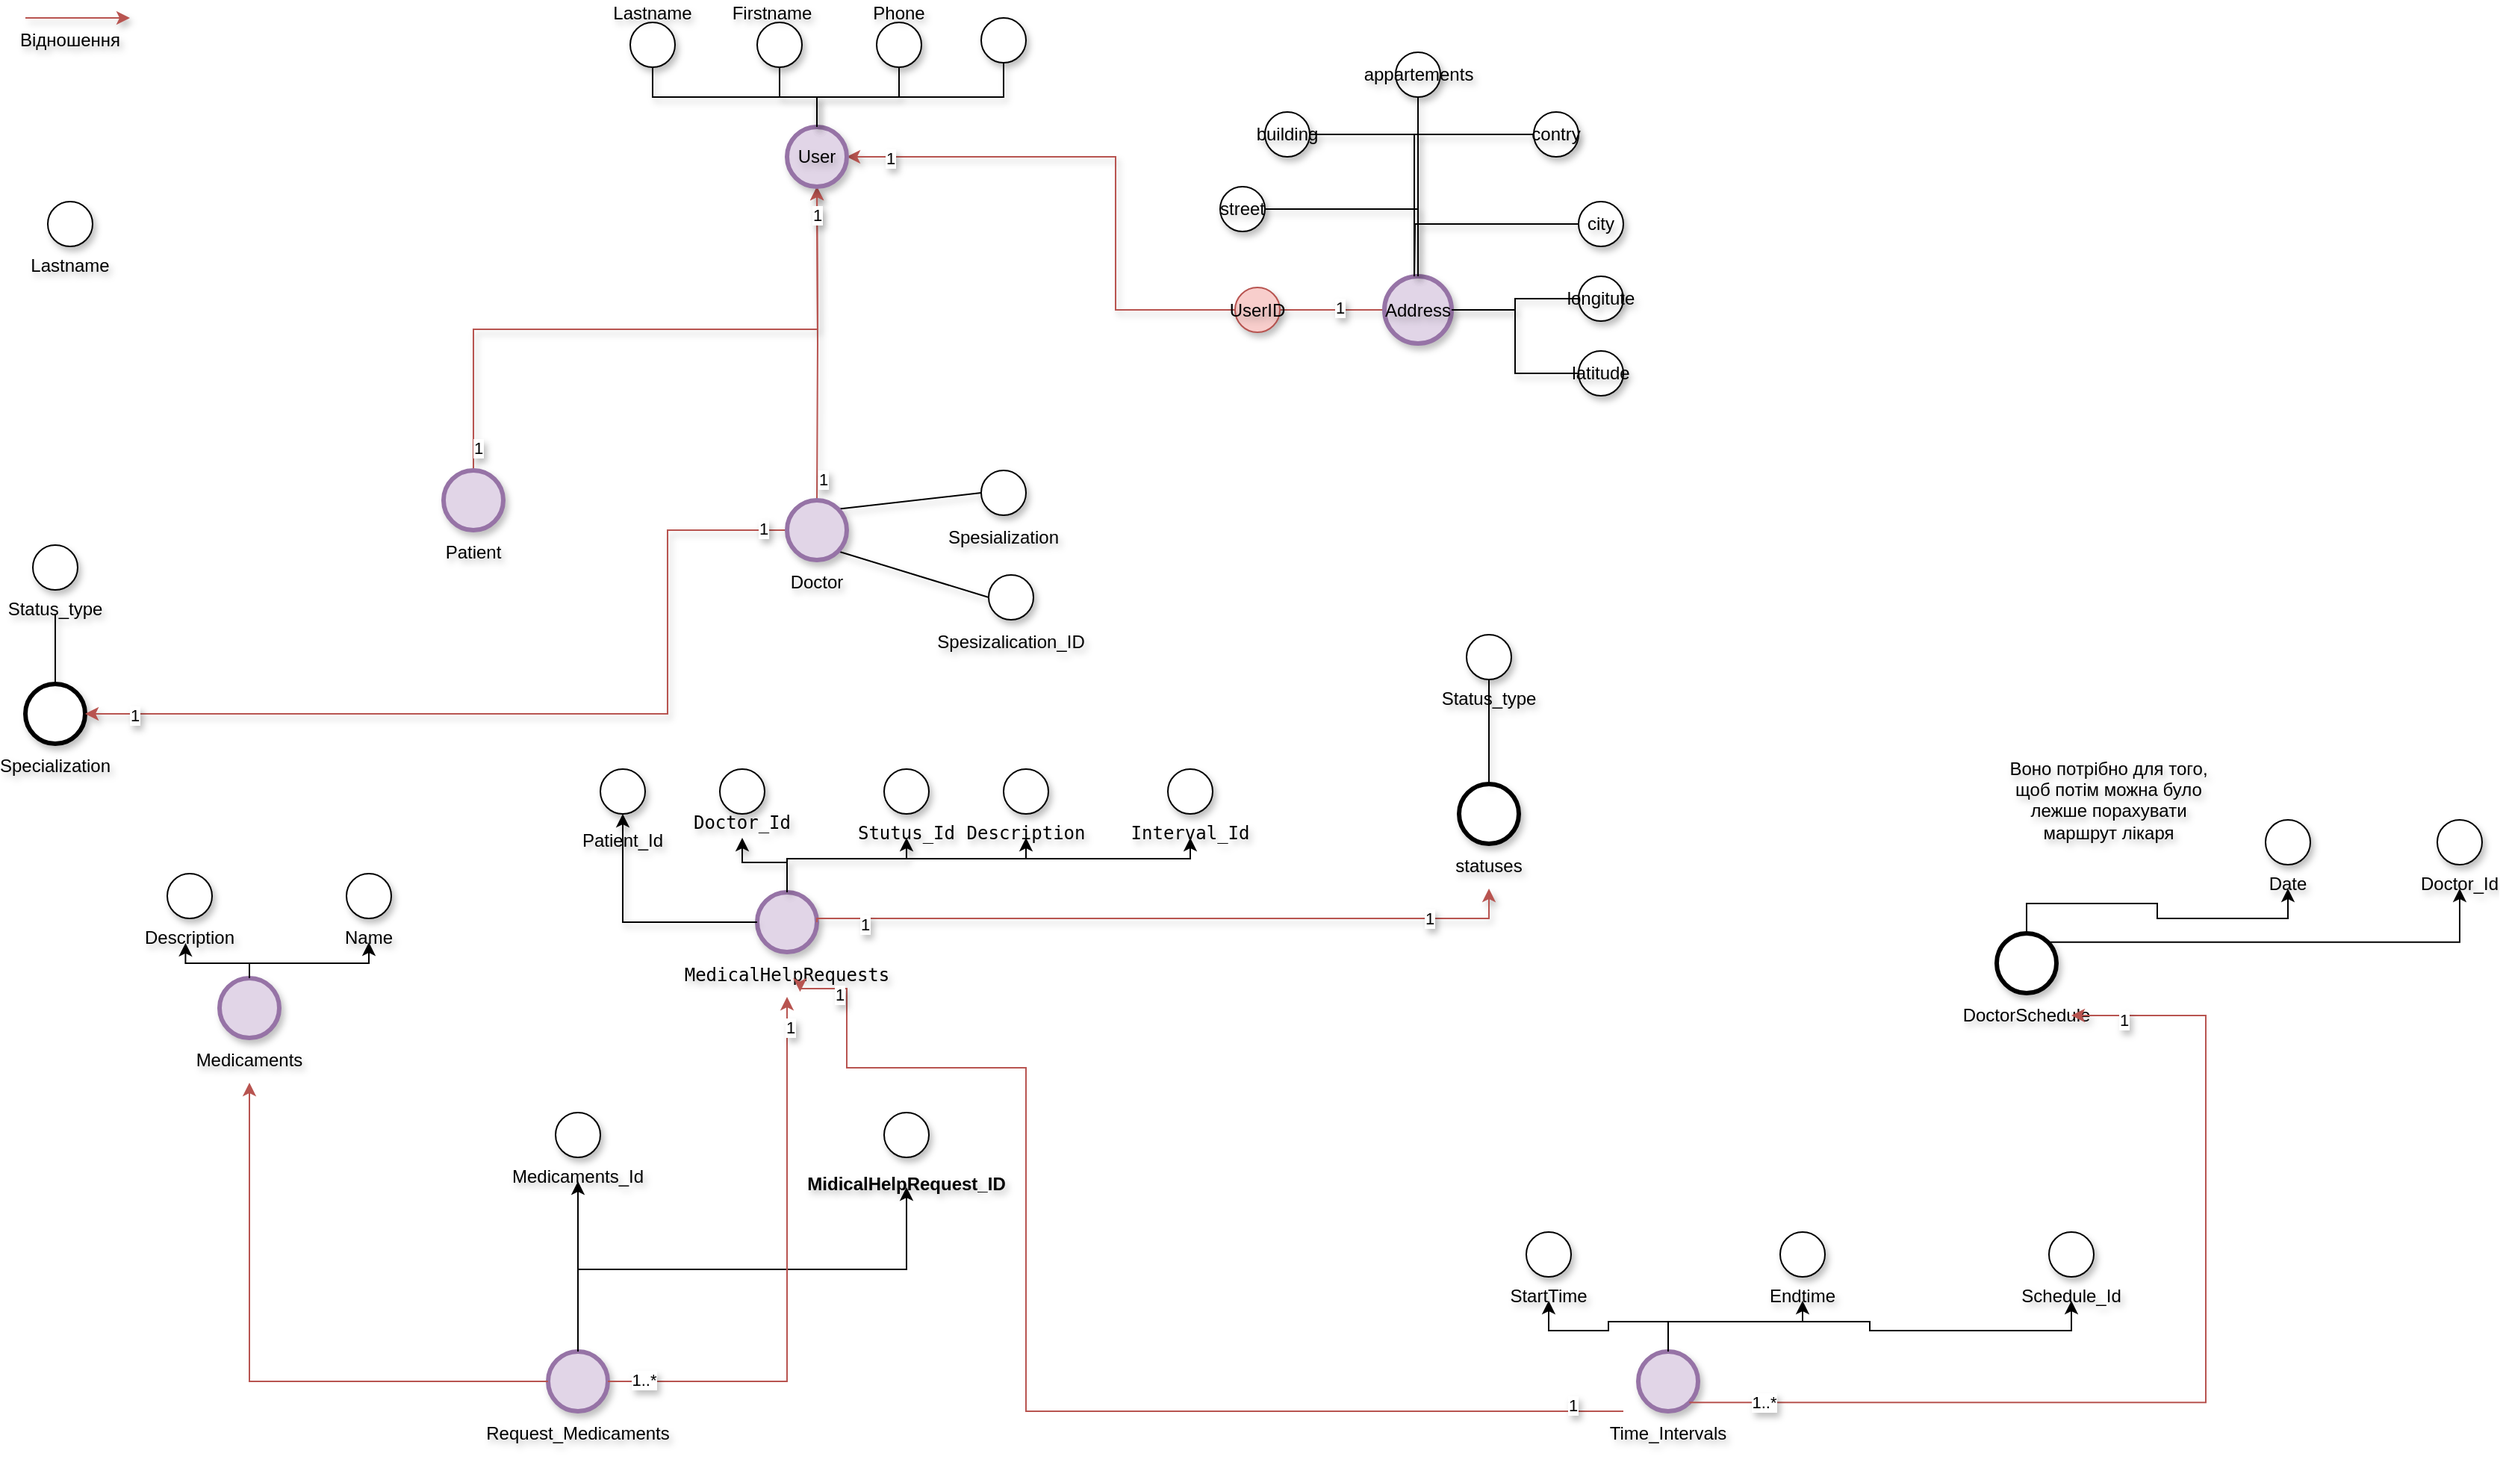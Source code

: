 <mxfile version="26.2.4">
  <diagram name="Page-1" id="HZVLxBxoAdX3d_R-Tj7m">
    <mxGraphModel dx="3460" dy="1520" grid="1" gridSize="10" guides="1" tooltips="1" connect="1" arrows="1" fold="1" page="1" pageScale="1" pageWidth="850" pageHeight="1100" math="0" shadow="0">
      <root>
        <mxCell id="0" />
        <mxCell id="1" parent="0" />
        <mxCell id="6BShPlHI175B7QSoKlye-65" style="edgeStyle=orthogonalEdgeStyle;rounded=0;orthogonalLoop=1;jettySize=auto;html=1;entryX=0.5;entryY=1;entryDx=0;entryDy=0;fillColor=#f8cecc;strokeColor=#b85450;shadow=1;textShadow=1;" edge="1" parent="1" target="6BShPlHI175B7QSoKlye-1">
          <mxGeometry relative="1" as="geometry">
            <mxPoint x="310" y="370" as="sourcePoint" />
          </mxGeometry>
        </mxCell>
        <mxCell id="6BShPlHI175B7QSoKlye-265" value="1" style="edgeLabel;html=1;align=center;verticalAlign=middle;resizable=0;points=[];textShadow=1;" vertex="1" connectable="0" parent="6BShPlHI175B7QSoKlye-65">
          <mxGeometry x="-0.868" y="-4" relative="1" as="geometry">
            <mxPoint as="offset" />
          </mxGeometry>
        </mxCell>
        <mxCell id="6BShPlHI175B7QSoKlye-152" style="rounded=0;orthogonalLoop=1;jettySize=auto;html=1;exitX=1;exitY=1;exitDx=0;exitDy=0;entryX=0;entryY=0.5;entryDx=0;entryDy=0;endArrow=none;startFill=0;shadow=1;textShadow=1;" edge="1" parent="1" source="6BShPlHI175B7QSoKlye-23" target="6BShPlHI175B7QSoKlye-150">
          <mxGeometry relative="1" as="geometry" />
        </mxCell>
        <mxCell id="6BShPlHI175B7QSoKlye-48" style="edgeStyle=orthogonalEdgeStyle;rounded=0;orthogonalLoop=1;jettySize=auto;html=1;exitX=0;exitY=0.5;exitDx=0;exitDy=0;entryX=1;entryY=0.5;entryDx=0;entryDy=0;fillColor=#f8cecc;strokeColor=#b85450;shadow=1;textShadow=1;" edge="1" parent="1" source="6BShPlHI175B7QSoKlye-27" target="6BShPlHI175B7QSoKlye-1">
          <mxGeometry relative="1" as="geometry">
            <Array as="points">
              <mxPoint x="510" y="242" />
              <mxPoint x="510" y="140" />
            </Array>
          </mxGeometry>
        </mxCell>
        <mxCell id="6BShPlHI175B7QSoKlye-268" value="1" style="edgeLabel;html=1;align=center;verticalAlign=middle;resizable=0;points=[];textShadow=1;" vertex="1" connectable="0" parent="6BShPlHI175B7QSoKlye-48">
          <mxGeometry x="-0.871" y="-2" relative="1" as="geometry">
            <mxPoint as="offset" />
          </mxGeometry>
        </mxCell>
        <mxCell id="6BShPlHI175B7QSoKlye-269" value="1" style="edgeLabel;html=1;align=center;verticalAlign=middle;resizable=0;points=[];textShadow=1;" vertex="1" connectable="0" parent="6BShPlHI175B7QSoKlye-48">
          <mxGeometry x="0.877" y="1" relative="1" as="geometry">
            <mxPoint as="offset" />
          </mxGeometry>
        </mxCell>
        <mxCell id="6BShPlHI175B7QSoKlye-49" style="edgeStyle=orthogonalEdgeStyle;rounded=0;orthogonalLoop=1;jettySize=auto;html=1;fillColor=#f8cecc;strokeColor=#b85450;shadow=1;textShadow=1;" edge="1" parent="1">
          <mxGeometry relative="1" as="geometry">
            <mxPoint x="-220" y="47" as="sourcePoint" />
            <mxPoint x="-150" y="47" as="targetPoint" />
            <Array as="points">
              <mxPoint x="-150" y="47" />
            </Array>
          </mxGeometry>
        </mxCell>
        <mxCell id="6BShPlHI175B7QSoKlye-50" value="Відношення" style="text;html=1;align=center;verticalAlign=middle;whiteSpace=wrap;rounded=0;shadow=1;textShadow=1;" vertex="1" parent="1">
          <mxGeometry x="-220" y="47" width="60" height="30" as="geometry" />
        </mxCell>
        <mxCell id="6BShPlHI175B7QSoKlye-51" value="" style="endArrow=none;html=1;rounded=0;exitX=1;exitY=0;exitDx=0;exitDy=0;entryX=0;entryY=0.5;entryDx=0;entryDy=0;shadow=1;textShadow=1;" edge="1" parent="1" source="6BShPlHI175B7QSoKlye-23" target="6BShPlHI175B7QSoKlye-25">
          <mxGeometry width="50" height="50" relative="1" as="geometry">
            <mxPoint x="350" y="270" as="sourcePoint" />
            <mxPoint x="400" y="220" as="targetPoint" />
          </mxGeometry>
        </mxCell>
        <mxCell id="6BShPlHI175B7QSoKlye-55" value="" style="group;shadow=1;textShadow=1;" vertex="1" connectable="0" parent="1">
          <mxGeometry x="50" y="350" width="70" height="70" as="geometry" />
        </mxCell>
        <mxCell id="6BShPlHI175B7QSoKlye-66" style="edgeStyle=orthogonalEdgeStyle;rounded=0;orthogonalLoop=1;jettySize=auto;html=1;exitX=0.5;exitY=0;exitDx=0;exitDy=0;fillColor=#f8cecc;strokeColor=#b85450;shadow=1;textShadow=1;" edge="1" parent="6BShPlHI175B7QSoKlye-55" source="6BShPlHI175B7QSoKlye-53">
          <mxGeometry relative="1" as="geometry">
            <mxPoint x="260" y="-190" as="targetPoint" />
          </mxGeometry>
        </mxCell>
        <mxCell id="6BShPlHI175B7QSoKlye-266" value="1" style="edgeLabel;html=1;align=center;verticalAlign=middle;resizable=0;points=[];textShadow=1;" vertex="1" connectable="0" parent="6BShPlHI175B7QSoKlye-66">
          <mxGeometry x="0.912" relative="1" as="geometry">
            <mxPoint as="offset" />
          </mxGeometry>
        </mxCell>
        <mxCell id="6BShPlHI175B7QSoKlye-267" value="1" style="edgeLabel;html=1;align=center;verticalAlign=middle;resizable=0;points=[];textShadow=1;" vertex="1" connectable="0" parent="6BShPlHI175B7QSoKlye-66">
          <mxGeometry x="-0.926" y="-3" relative="1" as="geometry">
            <mxPoint as="offset" />
          </mxGeometry>
        </mxCell>
        <mxCell id="6BShPlHI175B7QSoKlye-53" value="" style="ellipse;whiteSpace=wrap;html=1;aspect=fixed;strokeWidth=3;shadow=1;fillColor=#e1d5e7;strokeColor=#9673a6;textShadow=1;" vertex="1" parent="6BShPlHI175B7QSoKlye-55">
          <mxGeometry x="10" width="40" height="40" as="geometry" />
        </mxCell>
        <mxCell id="6BShPlHI175B7QSoKlye-54" value="Patient" style="text;html=1;align=center;verticalAlign=middle;whiteSpace=wrap;rounded=0;shadow=1;textShadow=1;" vertex="1" parent="6BShPlHI175B7QSoKlye-55">
          <mxGeometry y="40" width="60" height="30" as="geometry" />
        </mxCell>
        <mxCell id="6BShPlHI175B7QSoKlye-59" value="" style="group;shadow=1;textShadow=1;" vertex="1" connectable="0" parent="1">
          <mxGeometry x="405" y="350" width="60" height="60" as="geometry" />
        </mxCell>
        <mxCell id="6BShPlHI175B7QSoKlye-25" value="" style="ellipse;whiteSpace=wrap;html=1;aspect=fixed;shadow=1;textShadow=1;" vertex="1" parent="6BShPlHI175B7QSoKlye-59">
          <mxGeometry x="15" width="30" height="30" as="geometry" />
        </mxCell>
        <mxCell id="6BShPlHI175B7QSoKlye-26" value="Spesialization" style="text;html=1;align=center;verticalAlign=middle;whiteSpace=wrap;rounded=0;shadow=1;textShadow=1;" vertex="1" parent="6BShPlHI175B7QSoKlye-59">
          <mxGeometry y="30" width="60" height="30" as="geometry" />
        </mxCell>
        <mxCell id="6BShPlHI175B7QSoKlye-73" value="" style="group;shadow=1;textShadow=1;" vertex="1" connectable="0" parent="1">
          <mxGeometry x="260" y="632.5" width="60" height="70" as="geometry" />
        </mxCell>
        <mxCell id="6BShPlHI175B7QSoKlye-74" value="" style="ellipse;whiteSpace=wrap;html=1;aspect=fixed;strokeWidth=3;shadow=1;fillColor=#e1d5e7;strokeColor=#9673a6;textShadow=1;" vertex="1" parent="6BShPlHI175B7QSoKlye-73">
          <mxGeometry x="10" width="40" height="40" as="geometry" />
        </mxCell>
        <mxCell id="6BShPlHI175B7QSoKlye-75" value="&lt;code data-end=&quot;478&quot; data-start=&quot;457&quot;&gt;MedicalHelpRequests&lt;/code&gt;" style="text;html=1;align=center;verticalAlign=middle;whiteSpace=wrap;rounded=0;shadow=1;textShadow=1;" vertex="1" parent="6BShPlHI175B7QSoKlye-73">
          <mxGeometry y="40" width="60" height="30" as="geometry" />
        </mxCell>
        <mxCell id="6BShPlHI175B7QSoKlye-79" value="" style="group;shadow=1;textShadow=1;" vertex="1" connectable="0" parent="1">
          <mxGeometry x="-210" y="170" width="40" height="46" as="geometry" />
        </mxCell>
        <mxCell id="6BShPlHI175B7QSoKlye-77" value="" style="ellipse;whiteSpace=wrap;html=1;aspect=fixed;shadow=1;textShadow=1;" vertex="1" parent="6BShPlHI175B7QSoKlye-79">
          <mxGeometry x="5" width="30" height="30" as="geometry" />
        </mxCell>
        <mxCell id="6BShPlHI175B7QSoKlye-78" value="Lastname" style="text;html=1;align=center;verticalAlign=middle;whiteSpace=wrap;rounded=0;shadow=1;textShadow=1;" vertex="1" parent="6BShPlHI175B7QSoKlye-79">
          <mxGeometry y="39" width="40" height="7" as="geometry" />
        </mxCell>
        <mxCell id="6BShPlHI175B7QSoKlye-85" value="" style="group;shadow=1;textShadow=1;" vertex="1" connectable="0" parent="1">
          <mxGeometry x="160" y="550" width="60" height="50" as="geometry" />
        </mxCell>
        <mxCell id="6BShPlHI175B7QSoKlye-86" value="" style="ellipse;whiteSpace=wrap;html=1;aspect=fixed;shadow=1;textShadow=1;" vertex="1" parent="6BShPlHI175B7QSoKlye-85">
          <mxGeometry x="5" width="30" height="30" as="geometry" />
        </mxCell>
        <mxCell id="6BShPlHI175B7QSoKlye-87" value="Patient_Id" style="text;html=1;align=center;verticalAlign=middle;whiteSpace=wrap;rounded=0;shadow=1;textShadow=1;" vertex="1" parent="6BShPlHI175B7QSoKlye-85">
          <mxGeometry y="46" width="40" height="4" as="geometry" />
        </mxCell>
        <mxCell id="6BShPlHI175B7QSoKlye-90" value="" style="group;shadow=1;textShadow=1;" vertex="1" connectable="0" parent="1">
          <mxGeometry x="240" y="550" width="40" height="82.5" as="geometry" />
        </mxCell>
        <mxCell id="6BShPlHI175B7QSoKlye-91" value="" style="ellipse;whiteSpace=wrap;html=1;aspect=fixed;shadow=1;textShadow=1;" vertex="1" parent="6BShPlHI175B7QSoKlye-90">
          <mxGeometry x="5" width="30" height="30" as="geometry" />
        </mxCell>
        <mxCell id="6BShPlHI175B7QSoKlye-92" value="&lt;font face=&quot;monospace&quot;&gt;Doctor_Id&lt;/font&gt;&lt;div&gt;&lt;font face=&quot;monospace&quot;&gt;&lt;br&gt;&lt;/font&gt;&lt;/div&gt;" style="text;html=1;align=center;verticalAlign=middle;whiteSpace=wrap;rounded=0;shadow=1;textShadow=1;" vertex="1" parent="6BShPlHI175B7QSoKlye-90">
          <mxGeometry y="39" width="40" height="7" as="geometry" />
        </mxCell>
        <mxCell id="6BShPlHI175B7QSoKlye-95" value="" style="group;shadow=1;textShadow=1;" vertex="1" connectable="0" parent="1">
          <mxGeometry x="730" y="560" width="60" height="70" as="geometry" />
        </mxCell>
        <mxCell id="6BShPlHI175B7QSoKlye-96" value="" style="ellipse;whiteSpace=wrap;html=1;aspect=fixed;strokeWidth=3;shadow=1;textShadow=1;" vertex="1" parent="6BShPlHI175B7QSoKlye-95">
          <mxGeometry x="10" width="40" height="40" as="geometry" />
        </mxCell>
        <mxCell id="6BShPlHI175B7QSoKlye-97" value="statuses" style="text;html=1;align=center;verticalAlign=middle;whiteSpace=wrap;rounded=0;shadow=1;textShadow=1;" vertex="1" parent="6BShPlHI175B7QSoKlye-95">
          <mxGeometry y="40" width="60" height="30" as="geometry" />
        </mxCell>
        <mxCell id="6BShPlHI175B7QSoKlye-106" value="" style="group;shadow=1;textShadow=1;" vertex="1" connectable="0" parent="1">
          <mxGeometry x="740" y="460" width="40" height="46" as="geometry" />
        </mxCell>
        <mxCell id="6BShPlHI175B7QSoKlye-107" value="" style="ellipse;whiteSpace=wrap;html=1;aspect=fixed;shadow=1;textShadow=1;" vertex="1" parent="6BShPlHI175B7QSoKlye-106">
          <mxGeometry x="5" width="30" height="30" as="geometry" />
        </mxCell>
        <mxCell id="6BShPlHI175B7QSoKlye-108" value="Status_type" style="text;html=1;align=center;verticalAlign=middle;whiteSpace=wrap;rounded=0;shadow=1;textShadow=1;" vertex="1" parent="6BShPlHI175B7QSoKlye-106">
          <mxGeometry y="39" width="40" height="7" as="geometry" />
        </mxCell>
        <mxCell id="6BShPlHI175B7QSoKlye-118" style="edgeStyle=orthogonalEdgeStyle;rounded=0;orthogonalLoop=1;jettySize=auto;html=1;exitX=0.5;exitY=1;exitDx=0;exitDy=0;endArrow=none;startFill=0;shadow=1;textShadow=1;" edge="1" parent="1" source="6BShPlHI175B7QSoKlye-107" target="6BShPlHI175B7QSoKlye-96">
          <mxGeometry relative="1" as="geometry">
            <Array as="points" />
          </mxGeometry>
        </mxCell>
        <mxCell id="6BShPlHI175B7QSoKlye-122" value="" style="group;shadow=1;textShadow=1;" vertex="1" connectable="0" parent="1">
          <mxGeometry x="350" y="550" width="40" height="46" as="geometry" />
        </mxCell>
        <mxCell id="6BShPlHI175B7QSoKlye-123" value="" style="ellipse;whiteSpace=wrap;html=1;aspect=fixed;shadow=1;textShadow=1;" vertex="1" parent="6BShPlHI175B7QSoKlye-122">
          <mxGeometry x="5" width="30" height="30" as="geometry" />
        </mxCell>
        <mxCell id="6BShPlHI175B7QSoKlye-124" value="&lt;div&gt;&lt;font face=&quot;monospace&quot;&gt;Stutus_Id&lt;/font&gt;&lt;/div&gt;" style="text;html=1;align=center;verticalAlign=middle;whiteSpace=wrap;rounded=0;shadow=1;textShadow=1;" vertex="1" parent="6BShPlHI175B7QSoKlye-122">
          <mxGeometry y="39" width="40" height="7" as="geometry" />
        </mxCell>
        <mxCell id="6BShPlHI175B7QSoKlye-126" style="edgeStyle=orthogonalEdgeStyle;rounded=0;orthogonalLoop=1;jettySize=auto;html=1;exitX=0.5;exitY=0;exitDx=0;exitDy=0;shadow=1;textShadow=1;" edge="1" parent="1" source="6BShPlHI175B7QSoKlye-74" target="6BShPlHI175B7QSoKlye-92">
          <mxGeometry relative="1" as="geometry" />
        </mxCell>
        <mxCell id="6BShPlHI175B7QSoKlye-127" style="edgeStyle=orthogonalEdgeStyle;rounded=0;orthogonalLoop=1;jettySize=auto;html=1;exitX=0.5;exitY=0;exitDx=0;exitDy=0;entryX=0.5;entryY=1;entryDx=0;entryDy=0;shadow=1;textShadow=1;" edge="1" parent="1" source="6BShPlHI175B7QSoKlye-74" target="6BShPlHI175B7QSoKlye-124">
          <mxGeometry relative="1" as="geometry">
            <Array as="points">
              <mxPoint x="290" y="610" />
              <mxPoint x="370" y="610" />
            </Array>
          </mxGeometry>
        </mxCell>
        <mxCell id="6BShPlHI175B7QSoKlye-128" style="edgeStyle=orthogonalEdgeStyle;rounded=0;orthogonalLoop=1;jettySize=auto;html=1;exitX=0;exitY=0.5;exitDx=0;exitDy=0;entryX=0.5;entryY=1;entryDx=0;entryDy=0;shadow=1;textShadow=1;" edge="1" parent="1" source="6BShPlHI175B7QSoKlye-74" target="6BShPlHI175B7QSoKlye-86">
          <mxGeometry relative="1" as="geometry" />
        </mxCell>
        <mxCell id="6BShPlHI175B7QSoKlye-129" style="edgeStyle=orthogonalEdgeStyle;rounded=0;orthogonalLoop=1;jettySize=auto;html=1;exitX=1;exitY=0.5;exitDx=0;exitDy=0;fillColor=#f8cecc;strokeColor=#b85450;shadow=1;textShadow=1;" edge="1" parent="1" source="6BShPlHI175B7QSoKlye-74" target="6BShPlHI175B7QSoKlye-97">
          <mxGeometry relative="1" as="geometry">
            <Array as="points">
              <mxPoint x="760" y="650" />
            </Array>
          </mxGeometry>
        </mxCell>
        <mxCell id="6BShPlHI175B7QSoKlye-270" value="1" style="edgeLabel;html=1;align=center;verticalAlign=middle;resizable=0;points=[];textShadow=1;" vertex="1" connectable="0" parent="6BShPlHI175B7QSoKlye-129">
          <mxGeometry x="-0.856" y="-4" relative="1" as="geometry">
            <mxPoint as="offset" />
          </mxGeometry>
        </mxCell>
        <mxCell id="6BShPlHI175B7QSoKlye-271" value="1" style="edgeLabel;html=1;align=center;verticalAlign=middle;resizable=0;points=[];textShadow=1;" vertex="1" connectable="0" parent="6BShPlHI175B7QSoKlye-129">
          <mxGeometry x="0.747" relative="1" as="geometry">
            <mxPoint as="offset" />
          </mxGeometry>
        </mxCell>
        <mxCell id="6BShPlHI175B7QSoKlye-1" value="User" style="ellipse;whiteSpace=wrap;html=1;aspect=fixed;strokeWidth=3;shadow=1;fillColor=#e1d5e7;strokeColor=#9673a6;textShadow=1;" vertex="1" parent="1">
          <mxGeometry x="290" y="120" width="40" height="40" as="geometry" />
        </mxCell>
        <mxCell id="6BShPlHI175B7QSoKlye-2" value="" style="ellipse;whiteSpace=wrap;html=1;aspect=fixed;shadow=1;textShadow=1;" vertex="1" parent="1">
          <mxGeometry x="185" y="50" width="30" height="30" as="geometry" />
        </mxCell>
        <mxCell id="6BShPlHI175B7QSoKlye-22" style="rounded=0;orthogonalLoop=1;jettySize=auto;html=1;exitX=0.5;exitY=1;exitDx=0;exitDy=0;endArrow=none;startFill=0;shadow=1;textShadow=1;" edge="1" parent="1" source="6BShPlHI175B7QSoKlye-3">
          <mxGeometry relative="1" as="geometry">
            <mxPoint x="310" y="120" as="targetPoint" />
            <Array as="points">
              <mxPoint x="285" y="100" />
              <mxPoint x="310" y="100" />
            </Array>
          </mxGeometry>
        </mxCell>
        <mxCell id="6BShPlHI175B7QSoKlye-3" value="" style="ellipse;whiteSpace=wrap;html=1;aspect=fixed;shadow=1;textShadow=1;" vertex="1" parent="1">
          <mxGeometry x="270" y="50" width="30" height="30" as="geometry" />
        </mxCell>
        <mxCell id="6BShPlHI175B7QSoKlye-20" style="rounded=0;orthogonalLoop=1;jettySize=auto;html=1;exitX=0.5;exitY=1;exitDx=0;exitDy=0;entryX=0.5;entryY=0;entryDx=0;entryDy=0;endArrow=none;startFill=0;shadow=1;textShadow=1;" edge="1" parent="1" source="6BShPlHI175B7QSoKlye-4" target="6BShPlHI175B7QSoKlye-1">
          <mxGeometry relative="1" as="geometry">
            <Array as="points">
              <mxPoint x="365" y="100" />
              <mxPoint x="310" y="100" />
            </Array>
          </mxGeometry>
        </mxCell>
        <mxCell id="6BShPlHI175B7QSoKlye-4" value="" style="ellipse;whiteSpace=wrap;html=1;aspect=fixed;shadow=1;textShadow=1;" vertex="1" parent="1">
          <mxGeometry x="350" y="50" width="30" height="30" as="geometry" />
        </mxCell>
        <mxCell id="6BShPlHI175B7QSoKlye-21" style="rounded=0;orthogonalLoop=1;jettySize=auto;html=1;exitX=0.5;exitY=1;exitDx=0;exitDy=0;endArrow=none;endFill=1;startFill=0;shadow=1;textShadow=1;" edge="1" parent="1" source="6BShPlHI175B7QSoKlye-5">
          <mxGeometry relative="1" as="geometry">
            <mxPoint x="310" y="120" as="targetPoint" />
            <Array as="points">
              <mxPoint x="435" y="100" />
              <mxPoint x="360" y="100" />
              <mxPoint x="310" y="100" />
            </Array>
          </mxGeometry>
        </mxCell>
        <mxCell id="6BShPlHI175B7QSoKlye-5" value="" style="ellipse;whiteSpace=wrap;html=1;aspect=fixed;shadow=1;textShadow=1;" vertex="1" parent="1">
          <mxGeometry x="420" y="47" width="30" height="30" as="geometry" />
        </mxCell>
        <mxCell id="6BShPlHI175B7QSoKlye-10" value="Lastname" style="text;html=1;align=center;verticalAlign=middle;whiteSpace=wrap;rounded=0;shadow=1;textShadow=1;" vertex="1" parent="1">
          <mxGeometry x="180" y="40" width="40" height="7" as="geometry" />
        </mxCell>
        <mxCell id="6BShPlHI175B7QSoKlye-12" value="Firstname" style="text;html=1;align=center;verticalAlign=middle;whiteSpace=wrap;rounded=0;shadow=1;textShadow=1;" vertex="1" parent="1">
          <mxGeometry x="260" y="40" width="40" height="7" as="geometry" />
        </mxCell>
        <mxCell id="6BShPlHI175B7QSoKlye-13" value="Phone" style="text;html=1;align=center;verticalAlign=middle;whiteSpace=wrap;rounded=0;shadow=1;textShadow=1;" vertex="1" parent="1">
          <mxGeometry x="345" y="40" width="40" height="7" as="geometry" />
        </mxCell>
        <mxCell id="6BShPlHI175B7QSoKlye-17" value="" style="endArrow=none;html=1;rounded=0;exitX=0.5;exitY=1;exitDx=0;exitDy=0;shadow=1;textShadow=1;" edge="1" parent="1" source="6BShPlHI175B7QSoKlye-2">
          <mxGeometry width="50" height="50" relative="1" as="geometry">
            <mxPoint x="340" y="110" as="sourcePoint" />
            <mxPoint x="310" y="120" as="targetPoint" />
            <Array as="points">
              <mxPoint x="200" y="100" />
              <mxPoint x="260" y="100" />
              <mxPoint x="310" y="100" />
            </Array>
          </mxGeometry>
        </mxCell>
        <mxCell id="6BShPlHI175B7QSoKlye-27" value="Address" style="ellipse;whiteSpace=wrap;html=1;aspect=fixed;strokeWidth=3;shadow=1;fillColor=#e1d5e7;strokeColor=#9673a6;textShadow=1;" vertex="1" parent="1">
          <mxGeometry x="690" y="220" width="45" height="45" as="geometry" />
        </mxCell>
        <mxCell id="6BShPlHI175B7QSoKlye-39" style="edgeStyle=orthogonalEdgeStyle;rounded=0;orthogonalLoop=1;jettySize=auto;html=1;exitX=1;exitY=0.5;exitDx=0;exitDy=0;entryX=0.5;entryY=0;entryDx=0;entryDy=0;strokeColor=none;endArrow=none;startFill=0;shadow=1;textShadow=1;" edge="1" parent="1" source="6BShPlHI175B7QSoKlye-28" target="6BShPlHI175B7QSoKlye-27">
          <mxGeometry relative="1" as="geometry" />
        </mxCell>
        <mxCell id="6BShPlHI175B7QSoKlye-40" style="edgeStyle=orthogonalEdgeStyle;rounded=0;orthogonalLoop=1;jettySize=auto;html=1;exitX=1;exitY=0.5;exitDx=0;exitDy=0;entryX=0.5;entryY=0;entryDx=0;entryDy=0;endArrow=none;startFill=0;shadow=1;textShadow=1;" edge="1" parent="1" source="6BShPlHI175B7QSoKlye-28" target="6BShPlHI175B7QSoKlye-27">
          <mxGeometry relative="1" as="geometry" />
        </mxCell>
        <mxCell id="6BShPlHI175B7QSoKlye-28" value="street" style="ellipse;whiteSpace=wrap;html=1;aspect=fixed;shadow=1;textShadow=1;" vertex="1" parent="1">
          <mxGeometry x="580" y="160" width="30" height="30" as="geometry" />
        </mxCell>
        <mxCell id="6BShPlHI175B7QSoKlye-41" style="edgeStyle=orthogonalEdgeStyle;rounded=0;orthogonalLoop=1;jettySize=auto;html=1;exitX=1;exitY=0.5;exitDx=0;exitDy=0;entryX=0.5;entryY=0;entryDx=0;entryDy=0;endArrow=none;startFill=0;shadow=1;textShadow=1;" edge="1" parent="1" source="6BShPlHI175B7QSoKlye-29" target="6BShPlHI175B7QSoKlye-27">
          <mxGeometry relative="1" as="geometry" />
        </mxCell>
        <mxCell id="6BShPlHI175B7QSoKlye-29" value="building" style="ellipse;whiteSpace=wrap;html=1;aspect=fixed;shadow=1;textShadow=1;" vertex="1" parent="1">
          <mxGeometry x="610" y="110" width="30" height="30" as="geometry" />
        </mxCell>
        <mxCell id="6BShPlHI175B7QSoKlye-44" style="edgeStyle=orthogonalEdgeStyle;rounded=0;orthogonalLoop=1;jettySize=auto;html=1;entryX=0.5;entryY=0;entryDx=0;entryDy=0;endArrow=none;startFill=0;shadow=1;textShadow=1;" edge="1" parent="1" source="6BShPlHI175B7QSoKlye-30" target="6BShPlHI175B7QSoKlye-27">
          <mxGeometry relative="1" as="geometry" />
        </mxCell>
        <mxCell id="6BShPlHI175B7QSoKlye-30" value="appartements" style="ellipse;whiteSpace=wrap;html=1;aspect=fixed;shadow=1;textShadow=1;" vertex="1" parent="1">
          <mxGeometry x="697.5" y="70" width="30" height="30" as="geometry" />
        </mxCell>
        <mxCell id="6BShPlHI175B7QSoKlye-43" style="edgeStyle=orthogonalEdgeStyle;rounded=0;orthogonalLoop=1;jettySize=auto;html=1;exitX=0;exitY=0.5;exitDx=0;exitDy=0;endArrow=none;startFill=0;shadow=1;textShadow=1;" edge="1" parent="1" source="6BShPlHI175B7QSoKlye-31">
          <mxGeometry relative="1" as="geometry">
            <mxPoint x="710" y="220" as="targetPoint" />
            <Array as="points">
              <mxPoint x="710" y="125" />
            </Array>
          </mxGeometry>
        </mxCell>
        <mxCell id="6BShPlHI175B7QSoKlye-31" value="contry" style="ellipse;whiteSpace=wrap;html=1;aspect=fixed;shadow=1;textShadow=1;" vertex="1" parent="1">
          <mxGeometry x="790" y="110" width="30" height="30" as="geometry" />
        </mxCell>
        <mxCell id="6BShPlHI175B7QSoKlye-42" style="edgeStyle=orthogonalEdgeStyle;rounded=0;orthogonalLoop=1;jettySize=auto;html=1;exitX=0;exitY=0.5;exitDx=0;exitDy=0;endArrow=none;startFill=0;shadow=1;textShadow=1;" edge="1" parent="1" source="6BShPlHI175B7QSoKlye-33">
          <mxGeometry relative="1" as="geometry">
            <mxPoint x="710" y="220" as="targetPoint" />
          </mxGeometry>
        </mxCell>
        <mxCell id="6BShPlHI175B7QSoKlye-33" value="city" style="ellipse;whiteSpace=wrap;html=1;aspect=fixed;shadow=1;textShadow=1;" vertex="1" parent="1">
          <mxGeometry x="820" y="170" width="30" height="30" as="geometry" />
        </mxCell>
        <mxCell id="6BShPlHI175B7QSoKlye-46" value="UserID" style="ellipse;whiteSpace=wrap;html=1;aspect=fixed;shadow=1;fillColor=#f8cecc;strokeColor=#b85450;textShadow=1;" vertex="1" parent="1">
          <mxGeometry x="590" y="227.5" width="30" height="30" as="geometry" />
        </mxCell>
        <mxCell id="6BShPlHI175B7QSoKlye-136" style="edgeStyle=orthogonalEdgeStyle;rounded=0;orthogonalLoop=1;jettySize=auto;html=1;exitX=0;exitY=0.5;exitDx=0;exitDy=0;entryX=1;entryY=0.5;entryDx=0;entryDy=0;endArrow=none;startFill=0;shadow=1;textShadow=1;" edge="1" parent="1" source="6BShPlHI175B7QSoKlye-134" target="6BShPlHI175B7QSoKlye-27">
          <mxGeometry relative="1" as="geometry" />
        </mxCell>
        <mxCell id="6BShPlHI175B7QSoKlye-134" value="longitute" style="ellipse;whiteSpace=wrap;html=1;aspect=fixed;shadow=1;textShadow=1;" vertex="1" parent="1">
          <mxGeometry x="820" y="220" width="30" height="30" as="geometry" />
        </mxCell>
        <mxCell id="6BShPlHI175B7QSoKlye-137" style="edgeStyle=orthogonalEdgeStyle;rounded=0;orthogonalLoop=1;jettySize=auto;html=1;exitX=0;exitY=0.5;exitDx=0;exitDy=0;entryX=1;entryY=0.5;entryDx=0;entryDy=0;endArrow=none;startFill=0;shadow=1;textShadow=1;" edge="1" parent="1" source="6BShPlHI175B7QSoKlye-135" target="6BShPlHI175B7QSoKlye-27">
          <mxGeometry relative="1" as="geometry" />
        </mxCell>
        <mxCell id="6BShPlHI175B7QSoKlye-135" value="latitude" style="ellipse;whiteSpace=wrap;html=1;aspect=fixed;shadow=1;textShadow=1;" vertex="1" parent="1">
          <mxGeometry x="820" y="270" width="30" height="30" as="geometry" />
        </mxCell>
        <mxCell id="6BShPlHI175B7QSoKlye-140" value="" style="group;shadow=1;textShadow=1;" vertex="1" connectable="0" parent="1">
          <mxGeometry x="-230" y="493" width="60" height="70" as="geometry" />
        </mxCell>
        <mxCell id="6BShPlHI175B7QSoKlye-141" value="" style="ellipse;whiteSpace=wrap;html=1;aspect=fixed;strokeWidth=3;shadow=1;textShadow=1;" vertex="1" parent="6BShPlHI175B7QSoKlye-140">
          <mxGeometry x="10" width="40" height="40" as="geometry" />
        </mxCell>
        <mxCell id="6BShPlHI175B7QSoKlye-142" value="Specialization" style="text;html=1;align=center;verticalAlign=middle;whiteSpace=wrap;rounded=0;shadow=1;textShadow=1;" vertex="1" parent="6BShPlHI175B7QSoKlye-140">
          <mxGeometry y="40" width="60" height="30" as="geometry" />
        </mxCell>
        <mxCell id="6BShPlHI175B7QSoKlye-144" value="" style="group;shadow=1;textShadow=1;" vertex="1" connectable="0" parent="1">
          <mxGeometry x="-220" y="400" width="40" height="46" as="geometry" />
        </mxCell>
        <mxCell id="6BShPlHI175B7QSoKlye-145" value="" style="ellipse;whiteSpace=wrap;html=1;aspect=fixed;shadow=1;textShadow=1;" vertex="1" parent="6BShPlHI175B7QSoKlye-144">
          <mxGeometry x="5" width="30" height="30" as="geometry" />
        </mxCell>
        <mxCell id="6BShPlHI175B7QSoKlye-146" value="Status_type" style="text;html=1;align=center;verticalAlign=middle;whiteSpace=wrap;rounded=0;shadow=1;textShadow=1;" vertex="1" parent="6BShPlHI175B7QSoKlye-144">
          <mxGeometry y="39" width="40" height="7" as="geometry" />
        </mxCell>
        <mxCell id="6BShPlHI175B7QSoKlye-147" style="edgeStyle=orthogonalEdgeStyle;rounded=0;orthogonalLoop=1;jettySize=auto;html=1;exitX=0.5;exitY=0;exitDx=0;exitDy=0;endArrow=none;startFill=0;shadow=1;textShadow=1;" edge="1" parent="1" source="6BShPlHI175B7QSoKlye-141" target="6BShPlHI175B7QSoKlye-146">
          <mxGeometry relative="1" as="geometry" />
        </mxCell>
        <mxCell id="6BShPlHI175B7QSoKlye-149" value="" style="group;shadow=1;textShadow=1;" vertex="1" connectable="0" parent="1">
          <mxGeometry x="410" y="420" width="60" height="60" as="geometry" />
        </mxCell>
        <mxCell id="6BShPlHI175B7QSoKlye-150" value="" style="ellipse;whiteSpace=wrap;html=1;aspect=fixed;shadow=1;textShadow=1;" vertex="1" parent="6BShPlHI175B7QSoKlye-149">
          <mxGeometry x="15" width="30" height="30" as="geometry" />
        </mxCell>
        <mxCell id="6BShPlHI175B7QSoKlye-151" value="Spesizalication_ID" style="text;html=1;align=center;verticalAlign=middle;whiteSpace=wrap;rounded=0;shadow=1;textShadow=1;" vertex="1" parent="6BShPlHI175B7QSoKlye-149">
          <mxGeometry y="30" width="60" height="30" as="geometry" />
        </mxCell>
        <mxCell id="6BShPlHI175B7QSoKlye-153" style="edgeStyle=orthogonalEdgeStyle;rounded=0;orthogonalLoop=1;jettySize=auto;html=1;exitX=0;exitY=0.5;exitDx=0;exitDy=0;entryX=1;entryY=0.5;entryDx=0;entryDy=0;fillColor=#f8cecc;strokeColor=#b85450;shadow=1;textShadow=1;" edge="1" parent="1" source="6BShPlHI175B7QSoKlye-23" target="6BShPlHI175B7QSoKlye-141">
          <mxGeometry relative="1" as="geometry">
            <mxPoint x="320" y="380" as="sourcePoint" />
            <mxPoint x="320" y="170" as="targetPoint" />
            <Array as="points">
              <mxPoint x="210" y="390" />
              <mxPoint x="210" y="513" />
            </Array>
          </mxGeometry>
        </mxCell>
        <mxCell id="6BShPlHI175B7QSoKlye-278" value="1" style="edgeLabel;html=1;align=center;verticalAlign=middle;resizable=0;points=[];textShadow=1;" vertex="1" connectable="0" parent="6BShPlHI175B7QSoKlye-153">
          <mxGeometry x="-0.944" y="-1" relative="1" as="geometry">
            <mxPoint as="offset" />
          </mxGeometry>
        </mxCell>
        <mxCell id="6BShPlHI175B7QSoKlye-279" value="1" style="edgeLabel;html=1;align=center;verticalAlign=middle;resizable=0;points=[];textShadow=1;" vertex="1" connectable="0" parent="6BShPlHI175B7QSoKlye-153">
          <mxGeometry x="0.891" y="1" relative="1" as="geometry">
            <mxPoint as="offset" />
          </mxGeometry>
        </mxCell>
        <mxCell id="6BShPlHI175B7QSoKlye-155" value="" style="group;shadow=1;textShadow=1;" vertex="1" connectable="0" parent="1">
          <mxGeometry x="430" y="550" width="40" height="46" as="geometry" />
        </mxCell>
        <mxCell id="6BShPlHI175B7QSoKlye-156" value="" style="ellipse;whiteSpace=wrap;html=1;aspect=fixed;shadow=1;textShadow=1;" vertex="1" parent="6BShPlHI175B7QSoKlye-155">
          <mxGeometry x="5" width="30" height="30" as="geometry" />
        </mxCell>
        <mxCell id="6BShPlHI175B7QSoKlye-157" value="&lt;font face=&quot;monospace&quot;&gt;Description&lt;/font&gt;" style="text;html=1;align=center;verticalAlign=middle;whiteSpace=wrap;rounded=0;shadow=1;textShadow=1;" vertex="1" parent="6BShPlHI175B7QSoKlye-155">
          <mxGeometry y="39" width="40" height="7" as="geometry" />
        </mxCell>
        <mxCell id="6BShPlHI175B7QSoKlye-164" value="" style="group;shadow=1;textShadow=1;" vertex="1" connectable="0" parent="1">
          <mxGeometry x="-100" y="690" width="60" height="70" as="geometry" />
        </mxCell>
        <mxCell id="6BShPlHI175B7QSoKlye-165" value="" style="ellipse;whiteSpace=wrap;html=1;aspect=fixed;strokeWidth=3;shadow=1;fillColor=#e1d5e7;strokeColor=#9673a6;textShadow=1;" vertex="1" parent="6BShPlHI175B7QSoKlye-164">
          <mxGeometry x="10" width="40" height="40" as="geometry" />
        </mxCell>
        <mxCell id="6BShPlHI175B7QSoKlye-166" value="Medicaments" style="text;html=1;align=center;verticalAlign=middle;whiteSpace=wrap;rounded=0;shadow=1;textShadow=1;" vertex="1" parent="6BShPlHI175B7QSoKlye-164">
          <mxGeometry y="40" width="60" height="30" as="geometry" />
        </mxCell>
        <mxCell id="6BShPlHI175B7QSoKlye-171" value="" style="group;shadow=1;textShadow=1;" vertex="1" connectable="0" parent="1">
          <mxGeometry x="120" y="940" width="60" height="70" as="geometry" />
        </mxCell>
        <mxCell id="6BShPlHI175B7QSoKlye-172" value="" style="ellipse;whiteSpace=wrap;html=1;aspect=fixed;strokeWidth=3;shadow=1;fillColor=#e1d5e7;strokeColor=#9673a6;textShadow=1;" vertex="1" parent="6BShPlHI175B7QSoKlye-171">
          <mxGeometry x="10" width="40" height="40" as="geometry" />
        </mxCell>
        <mxCell id="6BShPlHI175B7QSoKlye-173" value="Request_Medicaments" style="text;html=1;align=center;verticalAlign=middle;whiteSpace=wrap;rounded=0;shadow=1;textShadow=1;" vertex="1" parent="6BShPlHI175B7QSoKlye-171">
          <mxGeometry y="40" width="60" height="30" as="geometry" />
        </mxCell>
        <mxCell id="6BShPlHI175B7QSoKlye-175" value="" style="group;shadow=1;textShadow=1;" vertex="1" connectable="0" parent="1">
          <mxGeometry x="350" y="780" width="40" height="50" as="geometry" />
        </mxCell>
        <mxCell id="6BShPlHI175B7QSoKlye-176" value="" style="ellipse;whiteSpace=wrap;html=1;aspect=fixed;shadow=1;textShadow=1;" vertex="1" parent="6BShPlHI175B7QSoKlye-175">
          <mxGeometry x="5" width="30" height="30" as="geometry" />
        </mxCell>
        <mxCell id="6BShPlHI175B7QSoKlye-177" value="&lt;b&gt;MidicalHelpRequest_ID&lt;/b&gt;" style="text;html=1;align=center;verticalAlign=middle;whiteSpace=wrap;rounded=0;shadow=1;textShadow=1;" vertex="1" parent="6BShPlHI175B7QSoKlye-175">
          <mxGeometry y="46" width="40" height="4" as="geometry" />
        </mxCell>
        <mxCell id="6BShPlHI175B7QSoKlye-178" style="edgeStyle=orthogonalEdgeStyle;rounded=0;orthogonalLoop=1;jettySize=auto;html=1;exitX=0.5;exitY=0;exitDx=0;exitDy=0;textShadow=1;" edge="1" parent="1" source="6BShPlHI175B7QSoKlye-172" target="6BShPlHI175B7QSoKlye-177">
          <mxGeometry relative="1" as="geometry" />
        </mxCell>
        <mxCell id="6BShPlHI175B7QSoKlye-181" value="" style="group;shadow=1;textShadow=1;" vertex="1" connectable="0" parent="1">
          <mxGeometry x="-10" y="620" width="40" height="46" as="geometry" />
        </mxCell>
        <mxCell id="6BShPlHI175B7QSoKlye-182" value="" style="ellipse;whiteSpace=wrap;html=1;aspect=fixed;shadow=1;textShadow=1;" vertex="1" parent="6BShPlHI175B7QSoKlye-181">
          <mxGeometry x="5" width="30" height="30" as="geometry" />
        </mxCell>
        <mxCell id="6BShPlHI175B7QSoKlye-183" value="Name" style="text;html=1;align=center;verticalAlign=middle;whiteSpace=wrap;rounded=0;shadow=1;textShadow=1;" vertex="1" parent="6BShPlHI175B7QSoKlye-181">
          <mxGeometry y="39" width="40" height="7" as="geometry" />
        </mxCell>
        <mxCell id="6BShPlHI175B7QSoKlye-184" value="" style="group;shadow=1;textShadow=1;" vertex="1" connectable="0" parent="1">
          <mxGeometry x="-130" y="620" width="40" height="46" as="geometry" />
        </mxCell>
        <mxCell id="6BShPlHI175B7QSoKlye-185" value="" style="ellipse;whiteSpace=wrap;html=1;aspect=fixed;shadow=1;textShadow=1;" vertex="1" parent="6BShPlHI175B7QSoKlye-184">
          <mxGeometry x="5" width="30" height="30" as="geometry" />
        </mxCell>
        <mxCell id="6BShPlHI175B7QSoKlye-186" value="Description" style="text;html=1;align=center;verticalAlign=middle;whiteSpace=wrap;rounded=0;shadow=1;textShadow=1;" vertex="1" parent="6BShPlHI175B7QSoKlye-184">
          <mxGeometry y="39" width="40" height="7" as="geometry" />
        </mxCell>
        <mxCell id="6BShPlHI175B7QSoKlye-187" style="edgeStyle=orthogonalEdgeStyle;rounded=0;orthogonalLoop=1;jettySize=auto;html=1;exitX=0.5;exitY=0;exitDx=0;exitDy=0;entryX=0.5;entryY=1;entryDx=0;entryDy=0;textShadow=1;" edge="1" parent="1" source="6BShPlHI175B7QSoKlye-165" target="6BShPlHI175B7QSoKlye-183">
          <mxGeometry relative="1" as="geometry">
            <Array as="points">
              <mxPoint x="-70" y="680" />
              <mxPoint x="10" y="680" />
            </Array>
          </mxGeometry>
        </mxCell>
        <mxCell id="6BShPlHI175B7QSoKlye-188" style="edgeStyle=orthogonalEdgeStyle;rounded=0;orthogonalLoop=1;jettySize=auto;html=1;exitX=0.5;exitY=0;exitDx=0;exitDy=0;entryX=0.431;entryY=1.063;entryDx=0;entryDy=0;entryPerimeter=0;textShadow=1;" edge="1" parent="1" source="6BShPlHI175B7QSoKlye-165" target="6BShPlHI175B7QSoKlye-186">
          <mxGeometry relative="1" as="geometry">
            <Array as="points">
              <mxPoint x="-70" y="680" />
              <mxPoint x="-113" y="680" />
            </Array>
          </mxGeometry>
        </mxCell>
        <mxCell id="6BShPlHI175B7QSoKlye-190" value="" style="group;shadow=1;textShadow=1;" vertex="1" connectable="0" parent="1">
          <mxGeometry x="130" y="780" width="40" height="46" as="geometry" />
        </mxCell>
        <mxCell id="6BShPlHI175B7QSoKlye-191" value="" style="ellipse;whiteSpace=wrap;html=1;aspect=fixed;shadow=1;textShadow=1;" vertex="1" parent="6BShPlHI175B7QSoKlye-190">
          <mxGeometry x="5" width="30" height="30" as="geometry" />
        </mxCell>
        <mxCell id="6BShPlHI175B7QSoKlye-192" value="Medicaments_Id" style="text;html=1;align=center;verticalAlign=middle;whiteSpace=wrap;rounded=0;shadow=1;textShadow=1;" vertex="1" parent="6BShPlHI175B7QSoKlye-190">
          <mxGeometry y="39" width="40" height="7" as="geometry" />
        </mxCell>
        <mxCell id="6BShPlHI175B7QSoKlye-193" style="edgeStyle=orthogonalEdgeStyle;rounded=0;orthogonalLoop=1;jettySize=auto;html=1;exitX=0.5;exitY=0;exitDx=0;exitDy=0;entryX=0.5;entryY=1;entryDx=0;entryDy=0;textShadow=1;" edge="1" parent="1" source="6BShPlHI175B7QSoKlye-172" target="6BShPlHI175B7QSoKlye-192">
          <mxGeometry relative="1" as="geometry" />
        </mxCell>
        <mxCell id="6BShPlHI175B7QSoKlye-195" style="edgeStyle=orthogonalEdgeStyle;rounded=0;orthogonalLoop=1;jettySize=auto;html=1;exitX=0;exitY=0.5;exitDx=0;exitDy=0;fillColor=#f8cecc;strokeColor=#b85450;textShadow=1;" edge="1" parent="1" source="6BShPlHI175B7QSoKlye-172" target="6BShPlHI175B7QSoKlye-166">
          <mxGeometry relative="1" as="geometry" />
        </mxCell>
        <mxCell id="6BShPlHI175B7QSoKlye-196" style="edgeStyle=orthogonalEdgeStyle;rounded=0;orthogonalLoop=1;jettySize=auto;html=1;exitX=1;exitY=0.5;exitDx=0;exitDy=0;entryX=0.5;entryY=1;entryDx=0;entryDy=0;fillColor=#f8cecc;strokeColor=#b85450;textShadow=1;" edge="1" parent="1" source="6BShPlHI175B7QSoKlye-172" target="6BShPlHI175B7QSoKlye-75">
          <mxGeometry relative="1" as="geometry" />
        </mxCell>
        <mxCell id="6BShPlHI175B7QSoKlye-276" value="1..*" style="edgeLabel;html=1;align=center;verticalAlign=middle;resizable=0;points=[];textShadow=1;" vertex="1" connectable="0" parent="6BShPlHI175B7QSoKlye-196">
          <mxGeometry x="-0.876" y="1" relative="1" as="geometry">
            <mxPoint as="offset" />
          </mxGeometry>
        </mxCell>
        <mxCell id="6BShPlHI175B7QSoKlye-277" value="1" style="edgeLabel;html=1;align=center;verticalAlign=middle;resizable=0;points=[];textShadow=1;" vertex="1" connectable="0" parent="6BShPlHI175B7QSoKlye-196">
          <mxGeometry x="0.894" y="-2" relative="1" as="geometry">
            <mxPoint as="offset" />
          </mxGeometry>
        </mxCell>
        <mxCell id="6BShPlHI175B7QSoKlye-23" value="" style="ellipse;whiteSpace=wrap;html=1;aspect=fixed;strokeWidth=3;shadow=1;fillColor=#e1d5e7;strokeColor=#9673a6;textShadow=1;" vertex="1" parent="1">
          <mxGeometry x="290" y="370" width="40" height="40" as="geometry" />
        </mxCell>
        <mxCell id="6BShPlHI175B7QSoKlye-24" value="Doctor" style="text;html=1;align=center;verticalAlign=middle;whiteSpace=wrap;rounded=0;shadow=1;textShadow=1;" vertex="1" parent="1">
          <mxGeometry x="280" y="410" width="60" height="30" as="geometry" />
        </mxCell>
        <mxCell id="6BShPlHI175B7QSoKlye-205" value="" style="group;shadow=1;textShadow=1;" vertex="1" connectable="0" parent="1">
          <mxGeometry x="540" y="550" width="40" height="46" as="geometry" />
        </mxCell>
        <mxCell id="6BShPlHI175B7QSoKlye-206" value="" style="ellipse;whiteSpace=wrap;html=1;aspect=fixed;shadow=1;textShadow=1;" vertex="1" parent="6BShPlHI175B7QSoKlye-205">
          <mxGeometry x="5" width="30" height="30" as="geometry" />
        </mxCell>
        <mxCell id="6BShPlHI175B7QSoKlye-207" value="&lt;font face=&quot;monospace&quot;&gt;Interval_Id&lt;/font&gt;" style="text;html=1;align=center;verticalAlign=middle;whiteSpace=wrap;rounded=0;shadow=1;textShadow=1;" vertex="1" parent="6BShPlHI175B7QSoKlye-205">
          <mxGeometry y="39" width="40" height="7" as="geometry" />
        </mxCell>
        <mxCell id="6BShPlHI175B7QSoKlye-216" style="edgeStyle=orthogonalEdgeStyle;rounded=0;orthogonalLoop=1;jettySize=auto;html=1;exitX=0.5;exitY=0;exitDx=0;exitDy=0;textShadow=1;" edge="1" parent="1" source="6BShPlHI175B7QSoKlye-74" target="6BShPlHI175B7QSoKlye-157">
          <mxGeometry relative="1" as="geometry">
            <Array as="points">
              <mxPoint x="290" y="610" />
              <mxPoint x="450" y="610" />
            </Array>
          </mxGeometry>
        </mxCell>
        <mxCell id="6BShPlHI175B7QSoKlye-217" style="edgeStyle=orthogonalEdgeStyle;rounded=0;orthogonalLoop=1;jettySize=auto;html=1;exitX=0.5;exitY=0;exitDx=0;exitDy=0;textShadow=1;" edge="1" parent="1" source="6BShPlHI175B7QSoKlye-74" target="6BShPlHI175B7QSoKlye-207">
          <mxGeometry relative="1" as="geometry">
            <Array as="points">
              <mxPoint x="290" y="610" />
              <mxPoint x="560" y="610" />
            </Array>
          </mxGeometry>
        </mxCell>
        <mxCell id="6BShPlHI175B7QSoKlye-218" value="" style="group;shadow=1;textShadow=1;" vertex="1" connectable="0" parent="1">
          <mxGeometry x="850" y="940" width="60" height="70" as="geometry" />
        </mxCell>
        <mxCell id="6BShPlHI175B7QSoKlye-219" value="" style="ellipse;whiteSpace=wrap;html=1;aspect=fixed;strokeWidth=3;shadow=1;fillColor=#e1d5e7;strokeColor=#9673a6;textShadow=1;" vertex="1" parent="6BShPlHI175B7QSoKlye-218">
          <mxGeometry x="10" width="40" height="40" as="geometry" />
        </mxCell>
        <mxCell id="6BShPlHI175B7QSoKlye-220" value="Time_Intervals" style="text;html=1;align=center;verticalAlign=middle;whiteSpace=wrap;rounded=0;shadow=1;textShadow=1;" vertex="1" parent="6BShPlHI175B7QSoKlye-218">
          <mxGeometry y="40" width="60" height="30" as="geometry" />
        </mxCell>
        <mxCell id="6BShPlHI175B7QSoKlye-228" value="" style="group;shadow=1;textShadow=1;" vertex="1" connectable="0" parent="1">
          <mxGeometry x="780" y="860" width="40" height="46" as="geometry" />
        </mxCell>
        <mxCell id="6BShPlHI175B7QSoKlye-229" value="" style="ellipse;whiteSpace=wrap;html=1;aspect=fixed;shadow=1;textShadow=1;" vertex="1" parent="6BShPlHI175B7QSoKlye-228">
          <mxGeometry x="5" width="30" height="30" as="geometry" />
        </mxCell>
        <mxCell id="6BShPlHI175B7QSoKlye-230" value="StartTime" style="text;html=1;align=center;verticalAlign=middle;whiteSpace=wrap;rounded=0;shadow=1;textShadow=1;" vertex="1" parent="6BShPlHI175B7QSoKlye-228">
          <mxGeometry y="39" width="40" height="7" as="geometry" />
        </mxCell>
        <mxCell id="6BShPlHI175B7QSoKlye-231" value="" style="group;shadow=1;textShadow=1;" vertex="1" connectable="0" parent="1">
          <mxGeometry x="950" y="860" width="40" height="46" as="geometry" />
        </mxCell>
        <mxCell id="6BShPlHI175B7QSoKlye-232" value="" style="ellipse;whiteSpace=wrap;html=1;aspect=fixed;shadow=1;textShadow=1;" vertex="1" parent="6BShPlHI175B7QSoKlye-231">
          <mxGeometry x="5" width="30" height="30" as="geometry" />
        </mxCell>
        <mxCell id="6BShPlHI175B7QSoKlye-233" value="Endtime" style="text;html=1;align=center;verticalAlign=middle;whiteSpace=wrap;rounded=0;shadow=1;textShadow=1;" vertex="1" parent="6BShPlHI175B7QSoKlye-231">
          <mxGeometry y="39" width="40" height="7" as="geometry" />
        </mxCell>
        <mxCell id="6BShPlHI175B7QSoKlye-236" style="edgeStyle=orthogonalEdgeStyle;rounded=0;orthogonalLoop=1;jettySize=auto;html=1;exitX=0.5;exitY=0;exitDx=0;exitDy=0;textShadow=1;" edge="1" parent="1" source="6BShPlHI175B7QSoKlye-219" target="6BShPlHI175B7QSoKlye-233">
          <mxGeometry relative="1" as="geometry">
            <Array as="points">
              <mxPoint x="880" y="920" />
              <mxPoint x="970" y="920" />
            </Array>
          </mxGeometry>
        </mxCell>
        <mxCell id="6BShPlHI175B7QSoKlye-238" style="edgeStyle=orthogonalEdgeStyle;rounded=0;orthogonalLoop=1;jettySize=auto;html=1;entryX=0.645;entryY=0.886;entryDx=0;entryDy=0;fillColor=#f8cecc;strokeColor=#b85450;entryPerimeter=0;textShadow=1;" edge="1" parent="1" source="6BShPlHI175B7QSoKlye-220" target="6BShPlHI175B7QSoKlye-75">
          <mxGeometry relative="1" as="geometry">
            <mxPoint x="790" y="1030" as="sourcePoint" />
            <mxPoint x="330" y="650" as="targetPoint" />
            <Array as="points">
              <mxPoint x="450" y="980" />
              <mxPoint x="450" y="750" />
              <mxPoint x="330" y="750" />
              <mxPoint x="330" y="697" />
              <mxPoint x="299" y="697" />
            </Array>
          </mxGeometry>
        </mxCell>
        <mxCell id="6BShPlHI175B7QSoKlye-272" value="1" style="edgeLabel;html=1;align=center;verticalAlign=middle;resizable=0;points=[];textShadow=1;" vertex="1" connectable="0" parent="6BShPlHI175B7QSoKlye-238">
          <mxGeometry x="0.932" y="4" relative="1" as="geometry">
            <mxPoint as="offset" />
          </mxGeometry>
        </mxCell>
        <mxCell id="6BShPlHI175B7QSoKlye-273" value="1" style="edgeLabel;html=1;align=center;verticalAlign=middle;resizable=0;points=[];textShadow=1;" vertex="1" connectable="0" parent="6BShPlHI175B7QSoKlye-238">
          <mxGeometry x="-0.917" y="-4" relative="1" as="geometry">
            <mxPoint as="offset" />
          </mxGeometry>
        </mxCell>
        <mxCell id="6BShPlHI175B7QSoKlye-239" style="edgeStyle=orthogonalEdgeStyle;rounded=0;orthogonalLoop=1;jettySize=auto;html=1;exitX=0.5;exitY=0;exitDx=0;exitDy=0;entryX=0.5;entryY=1;entryDx=0;entryDy=0;textShadow=1;" edge="1" parent="1" source="6BShPlHI175B7QSoKlye-219" target="6BShPlHI175B7QSoKlye-230">
          <mxGeometry relative="1" as="geometry" />
        </mxCell>
        <mxCell id="6BShPlHI175B7QSoKlye-243" value="" style="group;shadow=1;textShadow=1;" vertex="1" connectable="0" parent="1">
          <mxGeometry x="1130" y="860" width="40" height="46" as="geometry" />
        </mxCell>
        <mxCell id="6BShPlHI175B7QSoKlye-244" value="" style="ellipse;whiteSpace=wrap;html=1;aspect=fixed;shadow=1;textShadow=1;" vertex="1" parent="6BShPlHI175B7QSoKlye-243">
          <mxGeometry x="5" width="30" height="30" as="geometry" />
        </mxCell>
        <mxCell id="6BShPlHI175B7QSoKlye-245" value="Schedule_Id" style="text;html=1;align=center;verticalAlign=middle;whiteSpace=wrap;rounded=0;shadow=1;textShadow=1;" vertex="1" parent="6BShPlHI175B7QSoKlye-243">
          <mxGeometry y="39" width="40" height="7" as="geometry" />
        </mxCell>
        <mxCell id="6BShPlHI175B7QSoKlye-247" value="" style="group;shadow=1;textShadow=1;" vertex="1" connectable="0" parent="1">
          <mxGeometry x="1090" y="660" width="60" height="70" as="geometry" />
        </mxCell>
        <mxCell id="6BShPlHI175B7QSoKlye-248" value="" style="ellipse;whiteSpace=wrap;html=1;aspect=fixed;strokeWidth=3;shadow=1;textShadow=1;" vertex="1" parent="6BShPlHI175B7QSoKlye-247">
          <mxGeometry x="10" width="40" height="40" as="geometry" />
        </mxCell>
        <mxCell id="6BShPlHI175B7QSoKlye-249" value="DoctorSchedule" style="text;html=1;align=center;verticalAlign=middle;whiteSpace=wrap;rounded=0;shadow=1;textShadow=1;" vertex="1" parent="6BShPlHI175B7QSoKlye-247">
          <mxGeometry y="40" width="60" height="30" as="geometry" />
        </mxCell>
        <mxCell id="6BShPlHI175B7QSoKlye-250" style="edgeStyle=orthogonalEdgeStyle;rounded=0;orthogonalLoop=1;jettySize=auto;html=1;exitX=0.5;exitY=0;exitDx=0;exitDy=0;entryX=0.5;entryY=1;entryDx=0;entryDy=0;textShadow=1;" edge="1" parent="1" source="6BShPlHI175B7QSoKlye-219" target="6BShPlHI175B7QSoKlye-245">
          <mxGeometry relative="1" as="geometry" />
        </mxCell>
        <mxCell id="6BShPlHI175B7QSoKlye-252" value="" style="group;shadow=1;textShadow=1;" vertex="1" connectable="0" parent="1">
          <mxGeometry x="1275" y="584" width="40" height="46" as="geometry" />
        </mxCell>
        <mxCell id="6BShPlHI175B7QSoKlye-253" value="" style="ellipse;whiteSpace=wrap;html=1;aspect=fixed;shadow=1;textShadow=1;" vertex="1" parent="6BShPlHI175B7QSoKlye-252">
          <mxGeometry x="5" width="30" height="30" as="geometry" />
        </mxCell>
        <mxCell id="6BShPlHI175B7QSoKlye-254" value="Date" style="text;html=1;align=center;verticalAlign=middle;whiteSpace=wrap;rounded=0;shadow=1;textShadow=1;" vertex="1" parent="6BShPlHI175B7QSoKlye-252">
          <mxGeometry y="39" width="40" height="7" as="geometry" />
        </mxCell>
        <mxCell id="6BShPlHI175B7QSoKlye-255" style="edgeStyle=orthogonalEdgeStyle;rounded=0;orthogonalLoop=1;jettySize=auto;html=1;exitX=0.5;exitY=0;exitDx=0;exitDy=0;entryX=0.5;entryY=1;entryDx=0;entryDy=0;textShadow=1;" edge="1" parent="1" source="6BShPlHI175B7QSoKlye-248" target="6BShPlHI175B7QSoKlye-254">
          <mxGeometry relative="1" as="geometry" />
        </mxCell>
        <mxCell id="6BShPlHI175B7QSoKlye-257" value="" style="group;shadow=1;textShadow=1;" vertex="1" connectable="0" parent="1">
          <mxGeometry x="1390" y="584" width="40" height="46" as="geometry" />
        </mxCell>
        <mxCell id="6BShPlHI175B7QSoKlye-258" value="" style="ellipse;whiteSpace=wrap;html=1;aspect=fixed;shadow=1;textShadow=1;" vertex="1" parent="6BShPlHI175B7QSoKlye-257">
          <mxGeometry x="5" width="30" height="30" as="geometry" />
        </mxCell>
        <mxCell id="6BShPlHI175B7QSoKlye-259" value="Doctor_Id" style="text;html=1;align=center;verticalAlign=middle;whiteSpace=wrap;rounded=0;shadow=1;textShadow=1;" vertex="1" parent="6BShPlHI175B7QSoKlye-257">
          <mxGeometry y="39" width="40" height="7" as="geometry" />
        </mxCell>
        <mxCell id="6BShPlHI175B7QSoKlye-260" style="edgeStyle=orthogonalEdgeStyle;rounded=0;orthogonalLoop=1;jettySize=auto;html=1;exitX=1;exitY=0;exitDx=0;exitDy=0;entryX=0.5;entryY=1;entryDx=0;entryDy=0;textShadow=1;" edge="1" parent="1" target="6BShPlHI175B7QSoKlye-259" source="6BShPlHI175B7QSoKlye-248">
          <mxGeometry relative="1" as="geometry">
            <mxPoint x="1230" y="670" as="sourcePoint" />
          </mxGeometry>
        </mxCell>
        <mxCell id="6BShPlHI175B7QSoKlye-261" style="edgeStyle=orthogonalEdgeStyle;rounded=0;orthogonalLoop=1;jettySize=auto;html=1;exitX=1;exitY=1;exitDx=0;exitDy=0;fillColor=#f8cecc;strokeColor=#b85450;textShadow=1;" edge="1" parent="1" source="6BShPlHI175B7QSoKlye-219" target="6BShPlHI175B7QSoKlye-249">
          <mxGeometry relative="1" as="geometry">
            <Array as="points">
              <mxPoint x="1240" y="974" />
              <mxPoint x="1240" y="715" />
            </Array>
          </mxGeometry>
        </mxCell>
        <mxCell id="6BShPlHI175B7QSoKlye-274" value="1" style="edgeLabel;html=1;align=center;verticalAlign=middle;resizable=0;points=[];textShadow=1;" vertex="1" connectable="0" parent="6BShPlHI175B7QSoKlye-261">
          <mxGeometry x="0.899" y="3" relative="1" as="geometry">
            <mxPoint as="offset" />
          </mxGeometry>
        </mxCell>
        <mxCell id="6BShPlHI175B7QSoKlye-275" value="1..*" style="edgeLabel;html=1;align=center;verticalAlign=middle;resizable=0;points=[];textShadow=1;" vertex="1" connectable="0" parent="6BShPlHI175B7QSoKlye-261">
          <mxGeometry x="-0.857" relative="1" as="geometry">
            <mxPoint as="offset" />
          </mxGeometry>
        </mxCell>
        <mxCell id="6BShPlHI175B7QSoKlye-264" value="Воно потрібно для того, щоб потім можна було лежше порахувати маршрут лікаря&lt;div&gt;&lt;br&gt;&lt;/div&gt;" style="text;html=1;align=center;verticalAlign=middle;whiteSpace=wrap;rounded=0;textShadow=1;" vertex="1" parent="1">
          <mxGeometry x="1100" y="563" width="150" height="30" as="geometry" />
        </mxCell>
      </root>
    </mxGraphModel>
  </diagram>
</mxfile>
